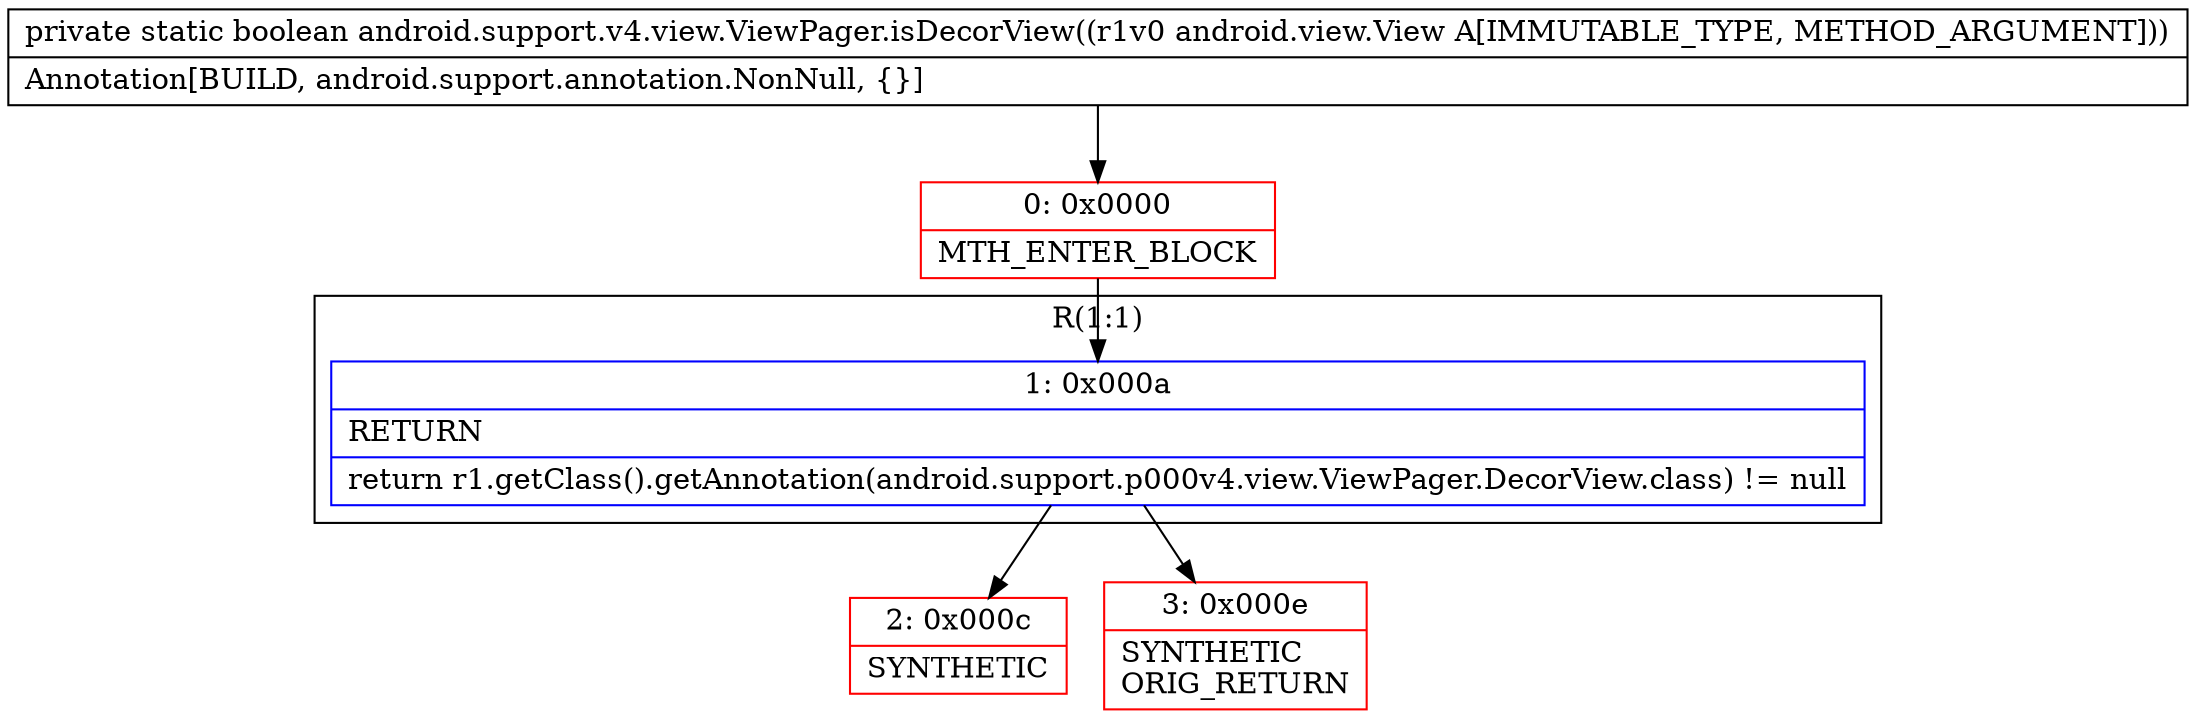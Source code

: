 digraph "CFG forandroid.support.v4.view.ViewPager.isDecorView(Landroid\/view\/View;)Z" {
subgraph cluster_Region_976612885 {
label = "R(1:1)";
node [shape=record,color=blue];
Node_1 [shape=record,label="{1\:\ 0x000a|RETURN\l|return r1.getClass().getAnnotation(android.support.p000v4.view.ViewPager.DecorView.class) != null\l}"];
}
Node_0 [shape=record,color=red,label="{0\:\ 0x0000|MTH_ENTER_BLOCK\l}"];
Node_2 [shape=record,color=red,label="{2\:\ 0x000c|SYNTHETIC\l}"];
Node_3 [shape=record,color=red,label="{3\:\ 0x000e|SYNTHETIC\lORIG_RETURN\l}"];
MethodNode[shape=record,label="{private static boolean android.support.v4.view.ViewPager.isDecorView((r1v0 android.view.View A[IMMUTABLE_TYPE, METHOD_ARGUMENT]))  | Annotation[BUILD, android.support.annotation.NonNull, \{\}]\l}"];
MethodNode -> Node_0;
Node_1 -> Node_2;
Node_1 -> Node_3;
Node_0 -> Node_1;
}

